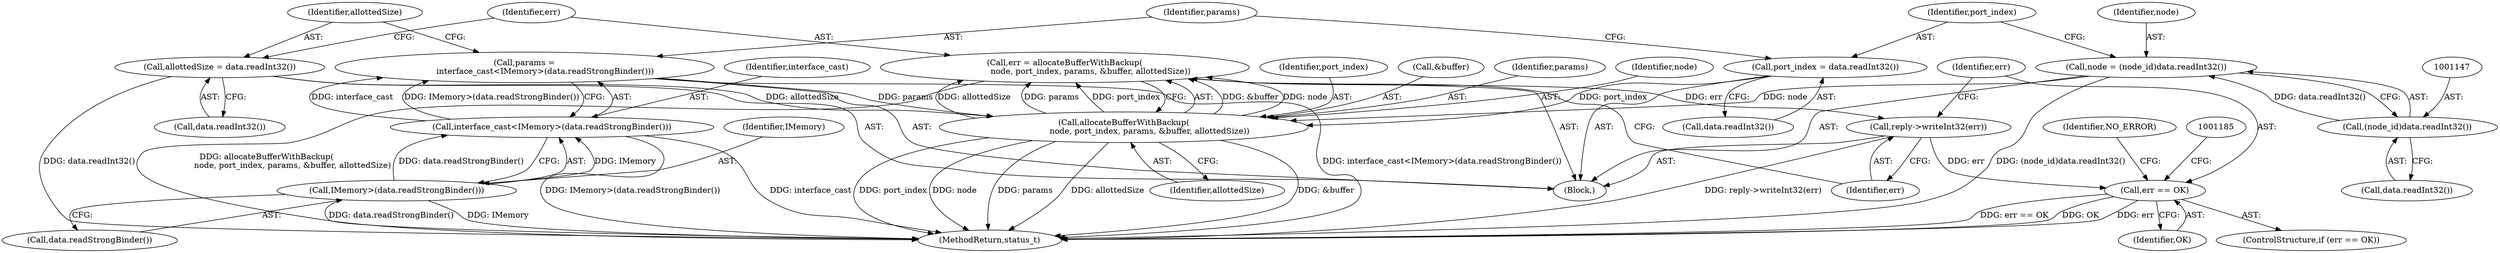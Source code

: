 digraph "0_Android_295c883fe3105b19bcd0f9e07d54c6b589fc5bff@API" {
"1001167" [label="(Call,err = allocateBufferWithBackup(\n                    node, port_index, params, &buffer, allottedSize))"];
"1001169" [label="(Call,allocateBufferWithBackup(\n                    node, port_index, params, &buffer, allottedSize))"];
"1001144" [label="(Call,node = (node_id)data.readInt32())"];
"1001146" [label="(Call,(node_id)data.readInt32())"];
"1001150" [label="(Call,port_index = data.readInt32())"];
"1001154" [label="(Call,params =\n                interface_cast<IMemory>(data.readStrongBinder()))"];
"1001156" [label="(Call,interface_cast<IMemory>(data.readStrongBinder()))"];
"1001158" [label="(Call,IMemory>(data.readStrongBinder()))"];
"1001162" [label="(Call,allottedSize = data.readInt32())"];
"1001176" [label="(Call,reply->writeInt32(err))"];
"1001179" [label="(Call,err == OK)"];
"1001162" [label="(Call,allottedSize = data.readInt32())"];
"1001180" [label="(Identifier,err)"];
"1001177" [label="(Identifier,err)"];
"1001168" [label="(Identifier,err)"];
"1001164" [label="(Call,data.readInt32())"];
"1001159" [label="(Identifier,IMemory)"];
"1001176" [label="(Call,reply->writeInt32(err))"];
"1001154" [label="(Call,params =\n                interface_cast<IMemory>(data.readStrongBinder()))"];
"1001171" [label="(Identifier,port_index)"];
"1001157" [label="(Identifier,interface_cast)"];
"1001144" [label="(Call,node = (node_id)data.readInt32())"];
"1001343" [label="(MethodReturn,status_t)"];
"1001150" [label="(Call,port_index = data.readInt32())"];
"1001163" [label="(Identifier,allottedSize)"];
"1001178" [label="(ControlStructure,if (err == OK))"];
"1001173" [label="(Call,&buffer)"];
"1001175" [label="(Identifier,allottedSize)"];
"1001138" [label="(Block,)"];
"1001188" [label="(Identifier,NO_ERROR)"];
"1001169" [label="(Call,allocateBufferWithBackup(\n                    node, port_index, params, &buffer, allottedSize))"];
"1001146" [label="(Call,(node_id)data.readInt32())"];
"1001148" [label="(Call,data.readInt32())"];
"1001167" [label="(Call,err = allocateBufferWithBackup(\n                    node, port_index, params, &buffer, allottedSize))"];
"1001145" [label="(Identifier,node)"];
"1001152" [label="(Call,data.readInt32())"];
"1001172" [label="(Identifier,params)"];
"1001156" [label="(Call,interface_cast<IMemory>(data.readStrongBinder()))"];
"1001179" [label="(Call,err == OK)"];
"1001158" [label="(Call,IMemory>(data.readStrongBinder()))"];
"1001181" [label="(Identifier,OK)"];
"1001155" [label="(Identifier,params)"];
"1001160" [label="(Call,data.readStrongBinder())"];
"1001170" [label="(Identifier,node)"];
"1001151" [label="(Identifier,port_index)"];
"1001167" -> "1001138"  [label="AST: "];
"1001167" -> "1001169"  [label="CFG: "];
"1001168" -> "1001167"  [label="AST: "];
"1001169" -> "1001167"  [label="AST: "];
"1001177" -> "1001167"  [label="CFG: "];
"1001167" -> "1001343"  [label="DDG: allocateBufferWithBackup(\n                    node, port_index, params, &buffer, allottedSize)"];
"1001169" -> "1001167"  [label="DDG: &buffer"];
"1001169" -> "1001167"  [label="DDG: node"];
"1001169" -> "1001167"  [label="DDG: allottedSize"];
"1001169" -> "1001167"  [label="DDG: params"];
"1001169" -> "1001167"  [label="DDG: port_index"];
"1001167" -> "1001176"  [label="DDG: err"];
"1001169" -> "1001175"  [label="CFG: "];
"1001170" -> "1001169"  [label="AST: "];
"1001171" -> "1001169"  [label="AST: "];
"1001172" -> "1001169"  [label="AST: "];
"1001173" -> "1001169"  [label="AST: "];
"1001175" -> "1001169"  [label="AST: "];
"1001169" -> "1001343"  [label="DDG: node"];
"1001169" -> "1001343"  [label="DDG: params"];
"1001169" -> "1001343"  [label="DDG: allottedSize"];
"1001169" -> "1001343"  [label="DDG: &buffer"];
"1001169" -> "1001343"  [label="DDG: port_index"];
"1001144" -> "1001169"  [label="DDG: node"];
"1001150" -> "1001169"  [label="DDG: port_index"];
"1001154" -> "1001169"  [label="DDG: params"];
"1001162" -> "1001169"  [label="DDG: allottedSize"];
"1001144" -> "1001138"  [label="AST: "];
"1001144" -> "1001146"  [label="CFG: "];
"1001145" -> "1001144"  [label="AST: "];
"1001146" -> "1001144"  [label="AST: "];
"1001151" -> "1001144"  [label="CFG: "];
"1001144" -> "1001343"  [label="DDG: (node_id)data.readInt32()"];
"1001146" -> "1001144"  [label="DDG: data.readInt32()"];
"1001146" -> "1001148"  [label="CFG: "];
"1001147" -> "1001146"  [label="AST: "];
"1001148" -> "1001146"  [label="AST: "];
"1001150" -> "1001138"  [label="AST: "];
"1001150" -> "1001152"  [label="CFG: "];
"1001151" -> "1001150"  [label="AST: "];
"1001152" -> "1001150"  [label="AST: "];
"1001155" -> "1001150"  [label="CFG: "];
"1001154" -> "1001138"  [label="AST: "];
"1001154" -> "1001156"  [label="CFG: "];
"1001155" -> "1001154"  [label="AST: "];
"1001156" -> "1001154"  [label="AST: "];
"1001163" -> "1001154"  [label="CFG: "];
"1001154" -> "1001343"  [label="DDG: interface_cast<IMemory>(data.readStrongBinder())"];
"1001156" -> "1001154"  [label="DDG: interface_cast"];
"1001156" -> "1001154"  [label="DDG: IMemory>(data.readStrongBinder())"];
"1001156" -> "1001158"  [label="CFG: "];
"1001157" -> "1001156"  [label="AST: "];
"1001158" -> "1001156"  [label="AST: "];
"1001156" -> "1001343"  [label="DDG: IMemory>(data.readStrongBinder())"];
"1001156" -> "1001343"  [label="DDG: interface_cast"];
"1001158" -> "1001156"  [label="DDG: IMemory"];
"1001158" -> "1001156"  [label="DDG: data.readStrongBinder()"];
"1001158" -> "1001160"  [label="CFG: "];
"1001159" -> "1001158"  [label="AST: "];
"1001160" -> "1001158"  [label="AST: "];
"1001158" -> "1001343"  [label="DDG: data.readStrongBinder()"];
"1001158" -> "1001343"  [label="DDG: IMemory"];
"1001162" -> "1001138"  [label="AST: "];
"1001162" -> "1001164"  [label="CFG: "];
"1001163" -> "1001162"  [label="AST: "];
"1001164" -> "1001162"  [label="AST: "];
"1001168" -> "1001162"  [label="CFG: "];
"1001162" -> "1001343"  [label="DDG: data.readInt32()"];
"1001176" -> "1001138"  [label="AST: "];
"1001176" -> "1001177"  [label="CFG: "];
"1001177" -> "1001176"  [label="AST: "];
"1001180" -> "1001176"  [label="CFG: "];
"1001176" -> "1001343"  [label="DDG: reply->writeInt32(err)"];
"1001176" -> "1001179"  [label="DDG: err"];
"1001179" -> "1001178"  [label="AST: "];
"1001179" -> "1001181"  [label="CFG: "];
"1001180" -> "1001179"  [label="AST: "];
"1001181" -> "1001179"  [label="AST: "];
"1001185" -> "1001179"  [label="CFG: "];
"1001188" -> "1001179"  [label="CFG: "];
"1001179" -> "1001343"  [label="DDG: err == OK"];
"1001179" -> "1001343"  [label="DDG: OK"];
"1001179" -> "1001343"  [label="DDG: err"];
}
